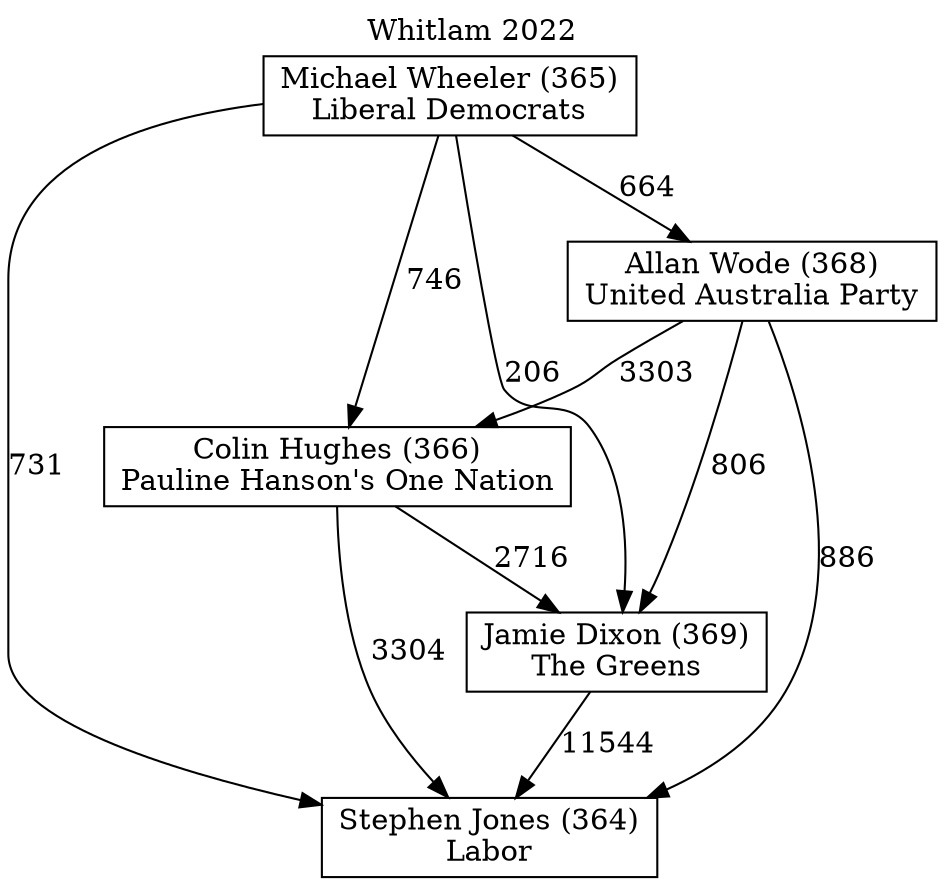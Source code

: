 // House preference flow
digraph "Stephen Jones (364)_Whitlam_2022" {
	graph [label="Whitlam 2022" labelloc=t mclimit=10]
	node [shape=box]
	"Michael Wheeler (365)" [label="Michael Wheeler (365)
Liberal Democrats"]
	"Jamie Dixon (369)" [label="Jamie Dixon (369)
The Greens"]
	"Colin Hughes (366)" [label="Colin Hughes (366)
Pauline Hanson's One Nation"]
	"Stephen Jones (364)" [label="Stephen Jones (364)
Labor"]
	"Allan Wode (368)" [label="Allan Wode (368)
United Australia Party"]
	"Colin Hughes (366)" -> "Stephen Jones (364)" [label=3304]
	"Michael Wheeler (365)" -> "Allan Wode (368)" [label=664]
	"Allan Wode (368)" -> "Colin Hughes (366)" [label=3303]
	"Michael Wheeler (365)" -> "Stephen Jones (364)" [label=731]
	"Colin Hughes (366)" -> "Jamie Dixon (369)" [label=2716]
	"Allan Wode (368)" -> "Stephen Jones (364)" [label=886]
	"Jamie Dixon (369)" -> "Stephen Jones (364)" [label=11544]
	"Allan Wode (368)" -> "Jamie Dixon (369)" [label=806]
	"Michael Wheeler (365)" -> "Jamie Dixon (369)" [label=206]
	"Michael Wheeler (365)" -> "Colin Hughes (366)" [label=746]
}
